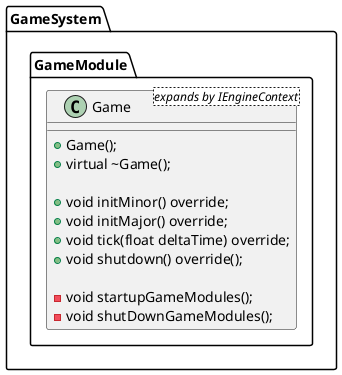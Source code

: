 @startuml
package GameSystem
{
    package GameModule
    {
        class Game <expands by IEngineContext>
        {
            +Game();
            +virtual ~Game();

            +void initMinor() override;
            +void initMajor() override;
            +void tick(float deltaTime) override;
            +void shutdown() override();

            -void startupGameModules();
            -void shutDownGameModules();
        }
    }
}
@enduml